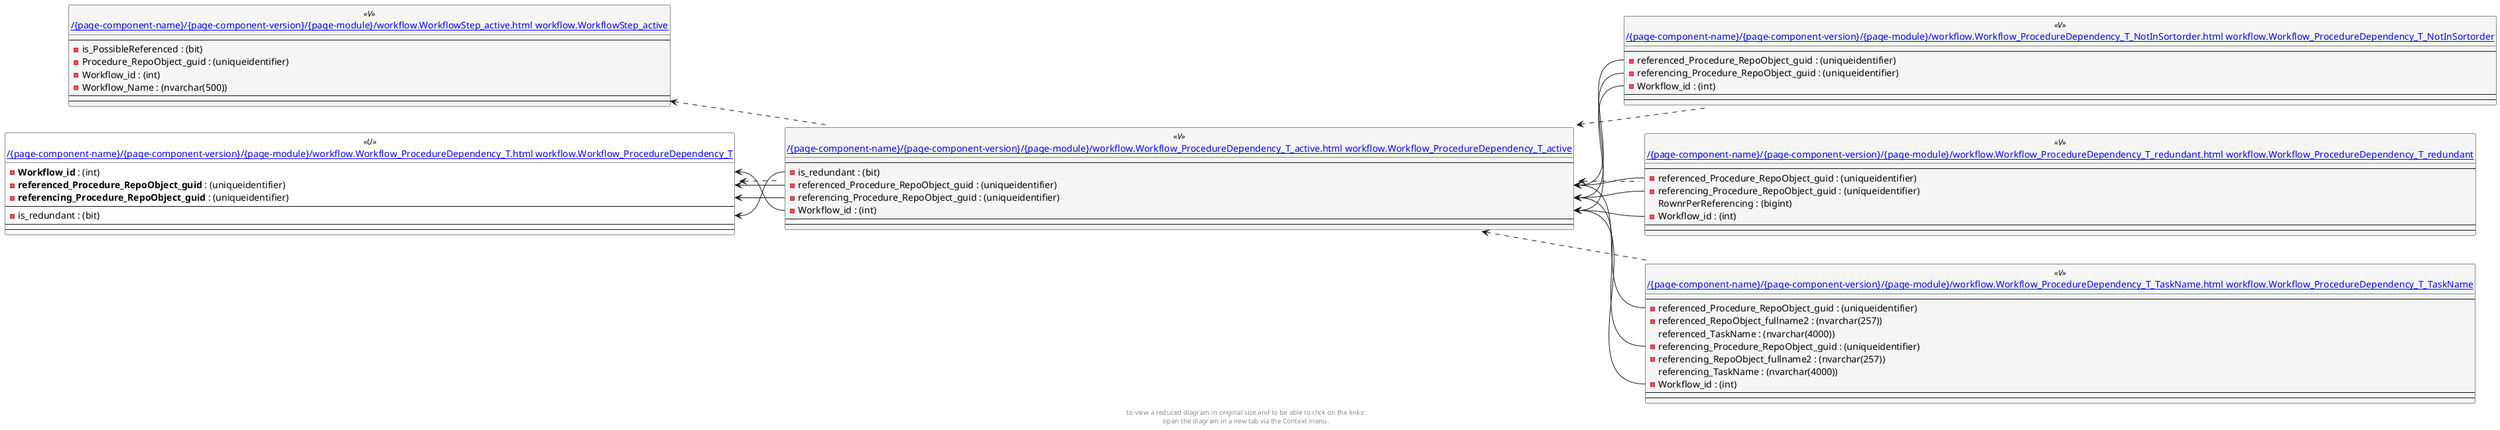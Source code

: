 @startuml
left to right direction
'top to bottom direction
hide circle
'avoide "." issues:
set namespaceSeparator none


skinparam class {
  BackgroundColor White
  BackgroundColor<<FN>> Yellow
  BackgroundColor<<FS>> Yellow
  BackgroundColor<<FT>> LightGray
  BackgroundColor<<IF>> Yellow
  BackgroundColor<<IS>> Yellow
  BackgroundColor<<P>> Aqua
  BackgroundColor<<PC>> Aqua
  BackgroundColor<<SN>> Yellow
  BackgroundColor<<SO>> SlateBlue
  BackgroundColor<<TF>> LightGray
  BackgroundColor<<TR>> Tomato
  BackgroundColor<<U>> White
  BackgroundColor<<V>> WhiteSmoke
  BackgroundColor<<X>> Aqua
}


entity "[[{site-url}/{page-component-name}/{page-component-version}/{page-module}/workflow.Workflow_ProcedureDependency_T.html workflow.Workflow_ProcedureDependency_T]]" as workflow.Workflow_ProcedureDependency_T << U >> {
  - **Workflow_id** : (int)
  - **referenced_Procedure_RepoObject_guid** : (uniqueidentifier)
  - **referencing_Procedure_RepoObject_guid** : (uniqueidentifier)
  --
  - is_redundant : (bit)
  --
  --
}

entity "[[{site-url}/{page-component-name}/{page-component-version}/{page-module}/workflow.Workflow_ProcedureDependency_T_active.html workflow.Workflow_ProcedureDependency_T_active]]" as workflow.Workflow_ProcedureDependency_T_active << V >> {
  --
  - is_redundant : (bit)
  - referenced_Procedure_RepoObject_guid : (uniqueidentifier)
  - referencing_Procedure_RepoObject_guid : (uniqueidentifier)
  - Workflow_id : (int)
  --
  --
}

entity "[[{site-url}/{page-component-name}/{page-component-version}/{page-module}/workflow.Workflow_ProcedureDependency_T_NotInSortorder.html workflow.Workflow_ProcedureDependency_T_NotInSortorder]]" as workflow.Workflow_ProcedureDependency_T_NotInSortorder << V >> {
  --
  - referenced_Procedure_RepoObject_guid : (uniqueidentifier)
  - referencing_Procedure_RepoObject_guid : (uniqueidentifier)
  - Workflow_id : (int)
  --
  --
}

entity "[[{site-url}/{page-component-name}/{page-component-version}/{page-module}/workflow.Workflow_ProcedureDependency_T_redundant.html workflow.Workflow_ProcedureDependency_T_redundant]]" as workflow.Workflow_ProcedureDependency_T_redundant << V >> {
  --
  - referenced_Procedure_RepoObject_guid : (uniqueidentifier)
  - referencing_Procedure_RepoObject_guid : (uniqueidentifier)
  RownrPerReferencing : (bigint)
  - Workflow_id : (int)
  --
  --
}

entity "[[{site-url}/{page-component-name}/{page-component-version}/{page-module}/workflow.Workflow_ProcedureDependency_T_TaskName.html workflow.Workflow_ProcedureDependency_T_TaskName]]" as workflow.Workflow_ProcedureDependency_T_TaskName << V >> {
  --
  - referenced_Procedure_RepoObject_guid : (uniqueidentifier)
  - referenced_RepoObject_fullname2 : (nvarchar(257))
  referenced_TaskName : (nvarchar(4000))
  - referencing_Procedure_RepoObject_guid : (uniqueidentifier)
  - referencing_RepoObject_fullname2 : (nvarchar(257))
  referencing_TaskName : (nvarchar(4000))
  - Workflow_id : (int)
  --
  --
}

entity "[[{site-url}/{page-component-name}/{page-component-version}/{page-module}/workflow.WorkflowStep_active.html workflow.WorkflowStep_active]]" as workflow.WorkflowStep_active << V >> {
  --
  - is_PossibleReferenced : (bit)
  - Procedure_RepoObject_guid : (uniqueidentifier)
  - Workflow_id : (int)
  - Workflow_Name : (nvarchar(500))
  --
  --
}

workflow.Workflow_ProcedureDependency_T <.. workflow.Workflow_ProcedureDependency_T_active
workflow.Workflow_ProcedureDependency_T_active <.. workflow.Workflow_ProcedureDependency_T_redundant
workflow.Workflow_ProcedureDependency_T_active <.. workflow.Workflow_ProcedureDependency_T_TaskName
workflow.Workflow_ProcedureDependency_T_active <.. workflow.Workflow_ProcedureDependency_T_NotInSortorder
workflow.WorkflowStep_active <.. workflow.Workflow_ProcedureDependency_T_active
workflow.Workflow_ProcedureDependency_T::is_redundant <-- workflow.Workflow_ProcedureDependency_T_active::is_redundant
workflow.Workflow_ProcedureDependency_T::referenced_Procedure_RepoObject_guid <-- workflow.Workflow_ProcedureDependency_T_active::referenced_Procedure_RepoObject_guid
workflow.Workflow_ProcedureDependency_T::referencing_Procedure_RepoObject_guid <-- workflow.Workflow_ProcedureDependency_T_active::referencing_Procedure_RepoObject_guid
workflow.Workflow_ProcedureDependency_T::Workflow_id <-- workflow.Workflow_ProcedureDependency_T_active::Workflow_id
workflow.Workflow_ProcedureDependency_T_active::referenced_Procedure_RepoObject_guid <-- workflow.Workflow_ProcedureDependency_T_redundant::referenced_Procedure_RepoObject_guid
workflow.Workflow_ProcedureDependency_T_active::referenced_Procedure_RepoObject_guid <-- workflow.Workflow_ProcedureDependency_T_TaskName::referenced_Procedure_RepoObject_guid
workflow.Workflow_ProcedureDependency_T_active::referenced_Procedure_RepoObject_guid <-- workflow.Workflow_ProcedureDependency_T_NotInSortorder::referenced_Procedure_RepoObject_guid
workflow.Workflow_ProcedureDependency_T_active::referencing_Procedure_RepoObject_guid <-- workflow.Workflow_ProcedureDependency_T_redundant::referencing_Procedure_RepoObject_guid
workflow.Workflow_ProcedureDependency_T_active::referencing_Procedure_RepoObject_guid <-- workflow.Workflow_ProcedureDependency_T_TaskName::referencing_Procedure_RepoObject_guid
workflow.Workflow_ProcedureDependency_T_active::referencing_Procedure_RepoObject_guid <-- workflow.Workflow_ProcedureDependency_T_NotInSortorder::referencing_Procedure_RepoObject_guid
workflow.Workflow_ProcedureDependency_T_active::Workflow_id <-- workflow.Workflow_ProcedureDependency_T_redundant::Workflow_id
workflow.Workflow_ProcedureDependency_T_active::Workflow_id <-- workflow.Workflow_ProcedureDependency_T_TaskName::Workflow_id
workflow.Workflow_ProcedureDependency_T_active::Workflow_id <-- workflow.Workflow_ProcedureDependency_T_NotInSortorder::Workflow_id
footer
to view a reduced diagram in original size and to be able to click on the links:
open the diagram in a new tab via the Context menu.
end footer

@enduml

